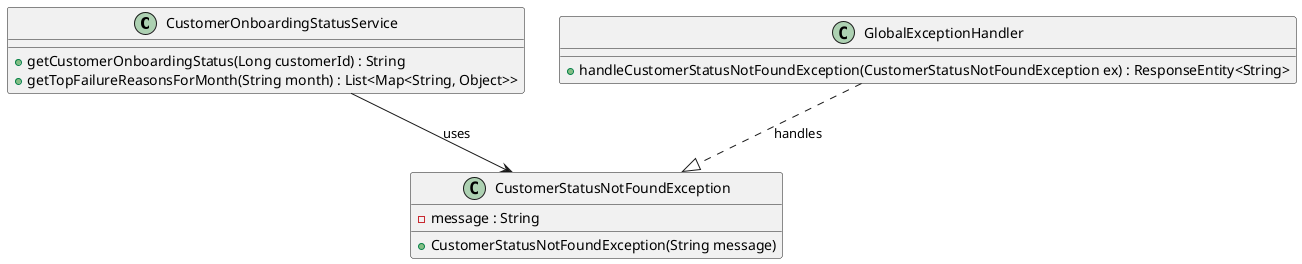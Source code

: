 @startuml
class CustomerOnboardingStatusService {
    +getCustomerOnboardingStatus(Long customerId) : String
    +getTopFailureReasonsForMonth(String month) : List<Map<String, Object>>
}

class CustomerStatusNotFoundException {
    -message : String
    +CustomerStatusNotFoundException(String message)
}

class GlobalExceptionHandler {
    +handleCustomerStatusNotFoundException(CustomerStatusNotFoundException ex) : ResponseEntity<String>
}

CustomerOnboardingStatusService --> CustomerStatusNotFoundException : uses
GlobalExceptionHandler ..|> CustomerStatusNotFoundException : handles
@enduml